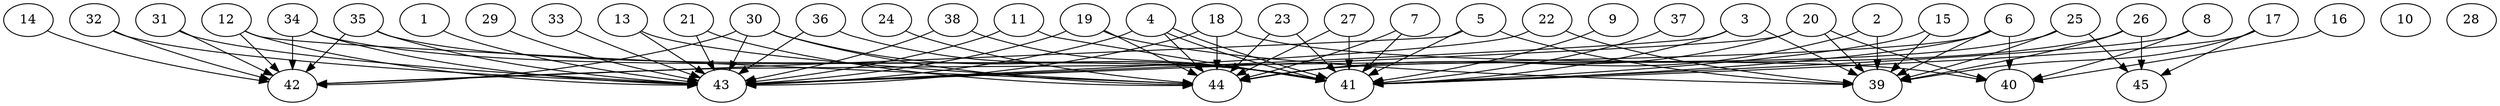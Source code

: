 // DAG automatically generated by daggen at Thu Oct  3 14:07:24 2019
// ./daggen --dot -n 45 --ccr 0.4 --fat 0.9 --regular 0.5 --density 0.7 --mindata 5242880 --maxdata 52428800 
digraph G {
  1 [size="49408000", alpha="0.11", expect_size="19763200"] 
  1 -> 43 [size ="19763200"]
  2 [size="38924800", alpha="0.13", expect_size="15569920"] 
  2 -> 39 [size ="15569920"]
  2 -> 44 [size ="15569920"]
  3 [size="87513600", alpha="0.17", expect_size="35005440"] 
  3 -> 39 [size ="35005440"]
  3 -> 41 [size ="35005440"]
  3 -> 43 [size ="35005440"]
  4 [size="61056000", alpha="0.15", expect_size="24422400"] 
  4 -> 41 [size ="24422400"]
  4 -> 41 [size ="24422400"]
  4 -> 43 [size ="24422400"]
  4 -> 44 [size ="24422400"]
  5 [size="79823360", alpha="0.05", expect_size="31929344"] 
  5 -> 39 [size ="31929344"]
  5 -> 41 [size ="31929344"]
  5 -> 42 [size ="31929344"]
  6 [size="119447040", alpha="0.17", expect_size="47778816"] 
  6 -> 39 [size ="47778816"]
  6 -> 40 [size ="47778816"]
  6 -> 41 [size ="47778816"]
  6 -> 42 [size ="47778816"]
  7 [size="88506880", alpha="0.08", expect_size="35402752"] 
  7 -> 41 [size ="35402752"]
  7 -> 44 [size ="35402752"]
  8 [size="100357120", alpha="0.03", expect_size="40142848"] 
  8 -> 40 [size ="40142848"]
  8 -> 41 [size ="40142848"]
  9 [size="111966720", alpha="0.18", expect_size="44786688"] 
  9 -> 41 [size ="44786688"]
  10 [size="92280320", alpha="0.14", expect_size="36912128"] 
  11 [size="129515520", alpha="0.10", expect_size="51806208"] 
  11 -> 41 [size ="51806208"]
  11 -> 43 [size ="51806208"]
  12 [size="78717440", alpha="0.13", expect_size="31486976"] 
  12 -> 42 [size ="31486976"]
  12 -> 43 [size ="31486976"]
  12 -> 44 [size ="31486976"]
  13 [size="34554880", alpha="0.03", expect_size="13821952"] 
  13 -> 43 [size ="13821952"]
  13 -> 44 [size ="13821952"]
  14 [size="19138560", alpha="0.16", expect_size="7655424"] 
  14 -> 42 [size ="7655424"]
  15 [size="110512640", alpha="0.09", expect_size="44205056"] 
  15 -> 39 [size ="44205056"]
  15 -> 41 [size ="44205056"]
  16 [size="21964800", alpha="0.19", expect_size="8785920"] 
  16 -> 40 [size ="8785920"]
  17 [size="121653760", alpha="0.10", expect_size="48661504"] 
  17 -> 39 [size ="48661504"]
  17 -> 41 [size ="48661504"]
  17 -> 45 [size ="48661504"]
  18 [size="51740160", alpha="0.18", expect_size="20696064"] 
  18 -> 40 [size ="20696064"]
  18 -> 43 [size ="20696064"]
  18 -> 44 [size ="20696064"]
  19 [size="70656000", alpha="0.14", expect_size="28262400"] 
  19 -> 39 [size ="28262400"]
  19 -> 43 [size ="28262400"]
  19 -> 44 [size ="28262400"]
  20 [size="59328000", alpha="0.15", expect_size="23731200"] 
  20 -> 39 [size ="23731200"]
  20 -> 40 [size ="23731200"]
  20 -> 43 [size ="23731200"]
  20 -> 44 [size ="23731200"]
  21 [size="22848000", alpha="0.03", expect_size="9139200"] 
  21 -> 43 [size ="9139200"]
  21 -> 44 [size ="9139200"]
  22 [size="83709440", alpha="0.15", expect_size="33483776"] 
  22 -> 39 [size ="33483776"]
  22 -> 43 [size ="33483776"]
  23 [size="44375040", alpha="0.19", expect_size="17750016"] 
  23 -> 41 [size ="17750016"]
  23 -> 44 [size ="17750016"]
  24 [size="60375040", alpha="0.12", expect_size="24150016"] 
  24 -> 44 [size ="24150016"]
  25 [size="39616000", alpha="0.16", expect_size="15846400"] 
  25 -> 39 [size ="15846400"]
  25 -> 44 [size ="15846400"]
  25 -> 45 [size ="15846400"]
  26 [size="92177920", alpha="0.18", expect_size="36871168"] 
  26 -> 39 [size ="36871168"]
  26 -> 44 [size ="36871168"]
  26 -> 45 [size ="36871168"]
  27 [size="84761600", alpha="0.13", expect_size="33904640"] 
  27 -> 41 [size ="33904640"]
  27 -> 44 [size ="33904640"]
  28 [size="26058240", alpha="0.02", expect_size="10423296"] 
  29 [size="129820160", alpha="0.09", expect_size="51928064"] 
  29 -> 43 [size ="51928064"]
  30 [size="92549120", alpha="0.08", expect_size="37019648"] 
  30 -> 41 [size ="37019648"]
  30 -> 42 [size ="37019648"]
  30 -> 43 [size ="37019648"]
  30 -> 44 [size ="37019648"]
  31 [size="63567360", alpha="0.08", expect_size="25426944"] 
  31 -> 42 [size ="25426944"]
  31 -> 43 [size ="25426944"]
  32 [size="79180800", alpha="0.19", expect_size="31672320"] 
  32 -> 42 [size ="31672320"]
  32 -> 43 [size ="31672320"]
  33 [size="47237120", alpha="0.13", expect_size="18894848"] 
  33 -> 43 [size ="18894848"]
  34 [size="42150400", alpha="0.08", expect_size="16860160"] 
  34 -> 41 [size ="16860160"]
  34 -> 42 [size ="16860160"]
  34 -> 43 [size ="16860160"]
  35 [size="111866880", alpha="0.20", expect_size="44746752"] 
  35 -> 41 [size ="44746752"]
  35 -> 42 [size ="44746752"]
  35 -> 43 [size ="44746752"]
  36 [size="87175680", alpha="0.13", expect_size="34870272"] 
  36 -> 41 [size ="34870272"]
  36 -> 43 [size ="34870272"]
  37 [size="74419200", alpha="0.05", expect_size="29767680"] 
  37 -> 41 [size ="29767680"]
  38 [size="31034880", alpha="0.03", expect_size="12413952"] 
  38 -> 41 [size ="12413952"]
  38 -> 43 [size ="12413952"]
  39 [size="44272640", alpha="0.11", expect_size="17709056"] 
  40 [size="95027200", alpha="0.07", expect_size="38010880"] 
  41 [size="26544640", alpha="0.05", expect_size="10617856"] 
  42 [size="73198080", alpha="0.14", expect_size="29279232"] 
  43 [size="64670720", alpha="0.09", expect_size="25868288"] 
  44 [size="22410240", alpha="0.12", expect_size="8964096"] 
  45 [size="70415360", alpha="0.19", expect_size="28166144"] 
}
